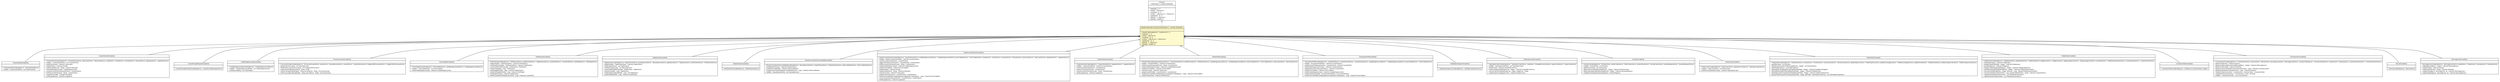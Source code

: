 #!/usr/local/bin/dot
#
# Class diagram 
# Generated by UMLGraph version R5_6 (http://www.umlgraph.org/)
#

digraph G {
	edge [fontname="arial",fontsize=10,labelfontname="arial",labelfontsize=10];
	node [fontname="arial",fontsize=10,shape=plaintext];
	nodesep=0.25;
	ranksep=0.5;
	// br.gov.to.sefaz.business.facade.CrudFacade<E, I extends java.io.Serializable>
	c368986 [label=<<table title="br.gov.to.sefaz.business.facade.CrudFacade" border="0" cellborder="1" cellspacing="0" cellpadding="2" port="p" href="../CrudFacade.html">
		<tr><td><table border="0" cellspacing="0" cellpadding="1">
<tr><td align="center" balign="center"> &#171;interface&#187; </td></tr>
<tr><td align="center" balign="center"> CrudFacade&lt;E, I extends Serializable&gt; </td></tr>
		</table></td></tr>
		<tr><td><table border="0" cellspacing="0" cellpadding="1">
<tr><td align="left" balign="left">  </td></tr>
		</table></td></tr>
		<tr><td><table border="0" cellspacing="0" cellpadding="1">
<tr><td align="left" balign="left"><font face="arial italic" point-size="10.0"> + findOne(id : I) : E </font></td></tr>
<tr><td align="left" balign="left"><font face="arial italic" point-size="10.0"> + findAll() : Collection&lt;E&gt; </font></td></tr>
<tr><td align="left" balign="left"><font face="arial italic" point-size="10.0"> + save(entity : E) : E </font></td></tr>
<tr><td align="left" balign="left"><font face="arial italic" point-size="10.0"> + save(list : Collection&lt;E&gt;) : Collection&lt;E&gt; </font></td></tr>
<tr><td align="left" balign="left"><font face="arial italic" point-size="10.0"> + update(entity : E) : E </font></td></tr>
<tr><td align="left" balign="left"><font face="arial italic" point-size="10.0"> + delete(id : I) : Optional&lt;E&gt; </font></td></tr>
<tr><td align="left" balign="left"><font face="arial italic" point-size="10.0"> + delete(list : Iterable&lt;I&gt;) </font></td></tr>
		</table></td></tr>
		</table>>, URL="../CrudFacade.html", fontname="arial", fontcolor="black", fontsize=10.0];
	// br.gov.to.sefaz.business.facade.impl.DefaultCrudFacade<E extends br.gov.to.sefaz.persistence.entity.AbstractEntity<I>, I extends java.io.Serializable>
	c368987 [label=<<table title="br.gov.to.sefaz.business.facade.impl.DefaultCrudFacade" border="0" cellborder="1" cellspacing="0" cellpadding="2" port="p" bgcolor="lemonChiffon" href="./DefaultCrudFacade.html">
		<tr><td><table border="0" cellspacing="0" cellpadding="1">
<tr><td align="center" balign="center"> DefaultCrudFacade&lt;E extends AbstractEntity&lt;I&gt;, I extends Serializable&gt; </td></tr>
		</table></td></tr>
		<tr><td><table border="0" cellspacing="0" cellpadding="1">
<tr><td align="left" balign="left">  </td></tr>
		</table></td></tr>
		<tr><td><table border="0" cellspacing="0" cellpadding="1">
<tr><td align="left" balign="left"> + DefaultCrudFacade(service : CrudService&lt;E, I&gt;) </td></tr>
<tr><td align="left" balign="left"> + findOne(id : I) : E </td></tr>
<tr><td align="left" balign="left"> + findAll() : Collection&lt;E&gt; </td></tr>
<tr><td align="left" balign="left"> + save(entity : E) : E </td></tr>
<tr><td align="left" balign="left"> + save(list : Collection&lt;E&gt;) : Collection&lt;E&gt; </td></tr>
<tr><td align="left" balign="left"> + update(entity : E) : E </td></tr>
<tr><td align="left" balign="left"> + delete(id : I) : Optional&lt;E&gt; </td></tr>
<tr><td align="left" balign="left"> + delete(ids : Iterable&lt;I&gt;) </td></tr>
		</table></td></tr>
		</table>>, URL="./DefaultCrudFacade.html", fontname="arial", fontcolor="black", fontsize=10.0];
	// br.gov.to.sefaz.par.gestao.business.facade.impl.ParametroGeralFacadeImpl
	c369008 [label=<<table title="br.gov.to.sefaz.par.gestao.business.facade.impl.ParametroGeralFacadeImpl" border="0" cellborder="1" cellspacing="0" cellpadding="2" port="p" href="../../../par/gestao/business/facade/impl/ParametroGeralFacadeImpl.html">
		<tr><td><table border="0" cellspacing="0" cellpadding="1">
<tr><td align="center" balign="center"> ParametroGeralFacadeImpl </td></tr>
		</table></td></tr>
		<tr><td><table border="0" cellspacing="0" cellpadding="1">
<tr><td align="left" balign="left">  </td></tr>
		</table></td></tr>
		<tr><td><table border="0" cellspacing="0" cellpadding="1">
<tr><td align="left" balign="left"> + ParametroGeralFacadeImpl(service : ParametroGeralService) </td></tr>
<tr><td align="left" balign="left"> + find(filter : ParametroGeralFilter) : List&lt;ParametroGeral&gt; </td></tr>
		</table></td></tr>
		</table>>, URL="../../../par/gestao/business/facade/impl/ParametroGeralFacadeImpl.html", fontname="arial", fontcolor="black", fontsize=10.0];
	// br.gov.to.sefaz.seg.business.gestao.facade.impl.UsuarioSistemaFacadeImpl
	c369096 [label=<<table title="br.gov.to.sefaz.seg.business.gestao.facade.impl.UsuarioSistemaFacadeImpl" border="0" cellborder="1" cellspacing="0" cellpadding="2" port="p" href="../../../seg/business/gestao/facade/impl/UsuarioSistemaFacadeImpl.html">
		<tr><td><table border="0" cellspacing="0" cellpadding="1">
<tr><td align="center" balign="center"> UsuarioSistemaFacadeImpl </td></tr>
		</table></td></tr>
		<tr><td><table border="0" cellspacing="0" cellpadding="1">
<tr><td align="left" balign="left">  </td></tr>
		</table></td></tr>
		<tr><td><table border="0" cellspacing="0" cellpadding="1">
<tr><td align="left" balign="left"> + UsuarioSistemaFacadeImpl(service : UsuarioSistemaService, tipoUsuarioService : TipoUsuarioService, estadoService : EstadoService, municipioService : MunicipioService, logradouroService : LogradouroService) </td></tr>
<tr><td align="left" balign="left"> + find(filter : UsuarioSistemaFilter) : List&lt;UsuarioSistema&gt; </td></tr>
<tr><td align="left" balign="left"> + findAllTipoUsuario() : Collection&lt;TipoUsuario&gt; </td></tr>
<tr><td align="left" balign="left"> + findAllEstados() : Collection&lt;Estado&gt; </td></tr>
<tr><td align="left" balign="left"> + findMunicipiosByUF(uf : String) : Collection&lt;Municipio&gt; </td></tr>
<tr><td align="left" balign="left"> + findUnidadeOrganizacional() : UnidadeOrganizacional </td></tr>
<tr><td align="left" balign="left"> + saveNewUsuarioSistema(usuarioSistema : UsuarioSistema) </td></tr>
<tr><td align="left" balign="left"> + findOneUsuarioSistema(cpf : String) : UsuarioSistema </td></tr>
<tr><td align="left" balign="left"> + changePassword(dto : ChangePasswordDto) </td></tr>
<tr><td align="left" balign="left"> + findAllLogradouros() : Collection&lt;Logradouro&gt; </td></tr>
		</table></td></tr>
		</table>>, URL="../../../seg/business/gestao/facade/impl/UsuarioSistemaFacadeImpl.html", fontname="arial", fontcolor="black", fontsize=10.0];
	// br.gov.to.sefaz.seg.business.gestao.facade.impl.UsuarioPrincipalEmpresaFacadeImpl
	c369097 [label=<<table title="br.gov.to.sefaz.seg.business.gestao.facade.impl.UsuarioPrincipalEmpresaFacadeImpl" border="0" cellborder="1" cellspacing="0" cellpadding="2" port="p" href="../../../seg/business/gestao/facade/impl/UsuarioPrincipalEmpresaFacadeImpl.html">
		<tr><td><table border="0" cellspacing="0" cellpadding="1">
<tr><td align="center" balign="center"> UsuarioPrincipalEmpresaFacadeImpl </td></tr>
		</table></td></tr>
		<tr><td><table border="0" cellspacing="0" cellpadding="1">
<tr><td align="left" balign="left">  </td></tr>
		</table></td></tr>
		<tr><td><table border="0" cellspacing="0" cellpadding="1">
<tr><td align="left" balign="left"> + UsuarioPrincipalEmpresaFacadeImpl(service : UsuarioPrincipalEmpresaService) </td></tr>
		</table></td></tr>
		</table>>, URL="../../../seg/business/gestao/facade/impl/UsuarioPrincipalEmpresaFacadeImpl.html", fontname="arial", fontcolor="black", fontsize=10.0];
	// br.gov.to.sefaz.seg.business.gestao.facade.impl.UnidadeOrganizacionalFacadeImpl
	c369098 [label=<<table title="br.gov.to.sefaz.seg.business.gestao.facade.impl.UnidadeOrganizacionalFacadeImpl" border="0" cellborder="1" cellspacing="0" cellpadding="2" port="p" href="../../../seg/business/gestao/facade/impl/UnidadeOrganizacionalFacadeImpl.html">
		<tr><td><table border="0" cellspacing="0" cellpadding="1">
<tr><td align="center" balign="center"> UnidadeOrganizacionalFacadeImpl </td></tr>
		</table></td></tr>
		<tr><td><table border="0" cellspacing="0" cellpadding="1">
<tr><td align="left" balign="left">  </td></tr>
		</table></td></tr>
		<tr><td><table border="0" cellspacing="0" cellpadding="1">
<tr><td align="left" balign="left"> + UnidadeOrganizacionalFacadeImpl(service : UnidadeOrganizacionalService) </td></tr>
<tr><td align="left" balign="left"> + find(filter : UnidadeOrganizacionalFilter) : List&lt;UnidadeOrganizacional&gt; </td></tr>
<tr><td align="left" balign="left"> + findTiposUnidades() : List&lt;TipoUnidade&gt; </td></tr>
		</table></td></tr>
		</table>>, URL="../../../seg/business/gestao/facade/impl/UnidadeOrganizacionalFacadeImpl.html", fontname="arial", fontcolor="black", fontsize=10.0];
	// br.gov.to.sefaz.seg.business.gestao.facade.impl.ProcuracaoUsuarioFacadeImpl
	c369100 [label=<<table title="br.gov.to.sefaz.seg.business.gestao.facade.impl.ProcuracaoUsuarioFacadeImpl" border="0" cellborder="1" cellspacing="0" cellpadding="2" port="p" href="../../../seg/business/gestao/facade/impl/ProcuracaoUsuarioFacadeImpl.html">
		<tr><td><table border="0" cellspacing="0" cellpadding="1">
<tr><td align="center" balign="center"> ProcuracaoUsuarioFacadeImpl </td></tr>
		</table></td></tr>
		<tr><td><table border="0" cellspacing="0" cellpadding="1">
<tr><td align="left" balign="left">  </td></tr>
		</table></td></tr>
		<tr><td><table border="0" cellspacing="0" cellpadding="1">
<tr><td align="left" balign="left"> + ProcuracaoUsuarioFacadeImpl(service : ProcuracaoUsuarioService, opcaoService : OpcaoAplicacaoService, usuarioService : UsuarioSistemaService, listagemCpfProcuracaoService : ListagemCpfProcuracaoService) </td></tr>
<tr><td align="left" balign="left"> + getOpcoesFromUsuario() : List&lt;OpcaoAplicacao&gt; </td></tr>
<tr><td align="left" balign="left"> + findAllCpfProcuracaoFromUsuario() : List&lt;ListagemCpfProcuracao&gt; </td></tr>
<tr><td align="left" balign="left"> + findUsuarioNomeById(usuarioCpf : String) : String </td></tr>
<tr><td align="left" balign="left"> + findProcuracaoByCpf(cpfOrigem : String, procuradorCpf : String) : ProcuracaoUsuario </td></tr>
<tr><td align="left" balign="left"> + findProcuracaoByCnpj(cnpjOrigem : String, procuradorCpf : String) : ProcuracaoUsuario </td></tr>
		</table></td></tr>
		</table>>, URL="../../../seg/business/gestao/facade/impl/ProcuracaoUsuarioFacadeImpl.html", fontname="arial", fontcolor="black", fontsize=10.0];
	// br.gov.to.sefaz.seg.business.gestao.facade.impl.PostoTrabalhoFacadeImpl
	c369101 [label=<<table title="br.gov.to.sefaz.seg.business.gestao.facade.impl.PostoTrabalhoFacadeImpl" border="0" cellborder="1" cellspacing="0" cellpadding="2" port="p" href="../../../seg/business/gestao/facade/impl/PostoTrabalhoFacadeImpl.html">
		<tr><td><table border="0" cellspacing="0" cellpadding="1">
<tr><td align="center" balign="center"> PostoTrabalhoFacadeImpl </td></tr>
		</table></td></tr>
		<tr><td><table border="0" cellspacing="0" cellpadding="1">
<tr><td align="left" balign="left">  </td></tr>
		</table></td></tr>
		<tr><td><table border="0" cellspacing="0" cellpadding="1">
<tr><td align="left" balign="left"> + PostoTrabalhoFacadeImpl(service : PostoTrabalhoService, unidadeOrganizacionalService : UnidadeOrganizacionalService) </td></tr>
<tr><td align="left" balign="left"> + find(filter : PostoTrabalhoFilter) : List&lt;PostoTrabalho&gt; </td></tr>
<tr><td align="left" balign="left"> + findAllUnidadeOrganizacional() : Collection&lt;UnidadeOrganizacional&gt; </td></tr>
		</table></td></tr>
		</table>>, URL="../../../seg/business/gestao/facade/impl/PostoTrabalhoFacadeImpl.html", fontname="arial", fontcolor="black", fontsize=10.0];
	// br.gov.to.sefaz.seg.business.gestao.facade.impl.PerfilSistemaFacadeImpl
	c369102 [label=<<table title="br.gov.to.sefaz.seg.business.gestao.facade.impl.PerfilSistemaFacadeImpl" border="0" cellborder="1" cellspacing="0" cellpadding="2" port="p" href="../../../seg/business/gestao/facade/impl/PerfilSistemaFacadeImpl.html">
		<tr><td><table border="0" cellspacing="0" cellpadding="1">
<tr><td align="center" balign="center"> PerfilSistemaFacadeImpl </td></tr>
		</table></td></tr>
		<tr><td><table border="0" cellspacing="0" cellpadding="1">
<tr><td align="left" balign="left">  </td></tr>
		</table></td></tr>
		<tr><td><table border="0" cellspacing="0" cellpadding="1">
<tr><td align="left" balign="left"> + PerfilSistemaFacadeImpl(service : PerfilSistemaService, papelSistemaService : PapelSistemaService, usuarioPerfilService : UsuarioPerfilService, perfilPapelService : PerfilPapelService) </td></tr>
<tr><td align="left" balign="left"> + findByFilter(filter : PerfilSistemaFilter) : Collection&lt;PerfilSistema&gt; </td></tr>
<tr><td align="left" balign="left"> + findAllPerfilSistema(filter : PerfilSistemaFilter) : Collection&lt;PerfilSistema&gt; </td></tr>
<tr><td align="left" balign="left"> + saveOrUpdatePerfilSistema(dto : PerfilSistema) : PerfilSistema </td></tr>
<tr><td align="left" balign="left"> + findOneComplete(id : Long) : PerfilSistema </td></tr>
<tr><td align="left" balign="left"> + findAllPapelByPerfil(id : Long) : Collection&lt;PapelSistema&gt; </td></tr>
<tr><td align="left" balign="left"> + findAllPerfilPapelByPerfil(id : Long) : Collection&lt;PerfilPapel&gt; </td></tr>
<tr><td align="left" balign="left"> + findAllPapelSistema() : Collection&lt;PapelSistema&gt; </td></tr>
<tr><td align="left" balign="left"> + findAllUsuariosByPerfil(identificacaoPerfil : Long) : Collection&lt;UsuarioPerfil&gt; </td></tr>
		</table></td></tr>
		</table>>, URL="../../../seg/business/gestao/facade/impl/PerfilSistemaFacadeImpl.html", fontname="arial", fontcolor="black", fontsize=10.0];
	// br.gov.to.sefaz.seg.business.gestao.facade.impl.PapelSistemaFacadeImpl
	c369103 [label=<<table title="br.gov.to.sefaz.seg.business.gestao.facade.impl.PapelSistemaFacadeImpl" border="0" cellborder="1" cellspacing="0" cellpadding="2" port="p" href="../../../seg/business/gestao/facade/impl/PapelSistemaFacadeImpl.html">
		<tr><td><table border="0" cellspacing="0" cellpadding="1">
<tr><td align="center" balign="center"> PapelSistemaFacadeImpl </td></tr>
		</table></td></tr>
		<tr><td><table border="0" cellspacing="0" cellpadding="1">
<tr><td align="left" balign="left">  </td></tr>
		</table></td></tr>
		<tr><td><table border="0" cellspacing="0" cellpadding="1">
<tr><td align="left" balign="left"> + PapelSistemaFacadeImpl(service : PapelSistemaService, opcaoAplicacaoService : OpcaoAplicacaoService, papelOpcaoService : PapelOpcaoService, perfilSistemaService : PerfilSistemaService) </td></tr>
<tr><td align="left" balign="left"> + findByFilter(filter : PapelSistemaFilter) : Collection&lt;PapelSistema&gt; </td></tr>
<tr><td align="left" balign="left"> + findAllPapelSistema() : List&lt;PapelSistema&gt; </td></tr>
<tr><td align="left" balign="left"> + findAllOpcaoAplicacao() : List&lt;OpcaoAplicacao&gt; </td></tr>
<tr><td align="left" balign="left"> + saveOrUpdatePapelSistema(dto : PapelSistema) : PapelSistema </td></tr>
<tr><td align="left" balign="left"> + findOneCounted(id : Long) : PapelSistema </td></tr>
<tr><td align="left" balign="left"> + findAllPapelOpcaoById(idPapel : Long) : Set&lt;PapelOpcao&gt; </td></tr>
<tr><td align="left" balign="left"> + findAllPerfilByPapel(id : Long) : Collection&lt;PerfilSistema&gt; </td></tr>
		</table></td></tr>
		</table>>, URL="../../../seg/business/gestao/facade/impl/PapelSistemaFacadeImpl.html", fontname="arial", fontcolor="black", fontsize=10.0];
	// br.gov.to.sefaz.seg.business.gestao.facade.impl.ModuloSistemaFacadeImpl
	c369104 [label=<<table title="br.gov.to.sefaz.seg.business.gestao.facade.impl.ModuloSistemaFacadeImpl" border="0" cellborder="1" cellspacing="0" cellpadding="2" port="p" href="../../../seg/business/gestao/facade/impl/ModuloSistemaFacadeImpl.html">
		<tr><td><table border="0" cellspacing="0" cellpadding="1">
<tr><td align="center" balign="center"> ModuloSistemaFacadeImpl </td></tr>
		</table></td></tr>
		<tr><td><table border="0" cellspacing="0" cellpadding="1">
<tr><td align="left" balign="left">  </td></tr>
		</table></td></tr>
		<tr><td><table border="0" cellspacing="0" cellpadding="1">
<tr><td align="left" balign="left"> + ModuloSistemaFacadeImpl(service : ModuloSistemaService) </td></tr>
		</table></td></tr>
		</table>>, URL="../../../seg/business/gestao/facade/impl/ModuloSistemaFacadeImpl.html", fontname="arial", fontcolor="black", fontsize=10.0];
	// br.gov.to.sefaz.seg.business.gestao.facade.impl.ManutencaoCadastroFuncionalidadeFacadeImpl
	c369105 [label=<<table title="br.gov.to.sefaz.seg.business.gestao.facade.impl.ManutencaoCadastroFuncionalidadeFacadeImpl" border="0" cellborder="1" cellspacing="0" cellpadding="2" port="p" href="../../../seg/business/gestao/facade/impl/ManutencaoCadastroFuncionalidadeFacadeImpl.html">
		<tr><td><table border="0" cellspacing="0" cellpadding="1">
<tr><td align="center" balign="center"> ManutencaoCadastroFuncionalidadeFacadeImpl </td></tr>
		</table></td></tr>
		<tr><td><table border="0" cellspacing="0" cellpadding="1">
<tr><td align="left" balign="left">  </td></tr>
		</table></td></tr>
		<tr><td><table border="0" cellspacing="0" cellpadding="1">
<tr><td align="left" balign="left"> + ManutencaoCadastroFuncionalidadeFacadeImpl(service : OpcaoAplicacaoService, moduloSistemaService : ModuloSistemaService, aplicacaoModuloService : AplicacaoModuloService) </td></tr>
<tr><td align="left" balign="left"> + findAllModuloSistema() : Collection&lt;ModuloSistema&gt; </td></tr>
<tr><td align="left" balign="left"> + findAllAplicacaoModulo() : Collection&lt;AplicacaoModulo&gt; </td></tr>
<tr><td align="left" balign="left"> + findAplicacoesPorModulo(identificacaoModuloSistema : Long) : Collection&lt;AplicacaoModulo&gt; </td></tr>
<tr><td align="left" balign="left"> + find(filter : OpcaoAplicacaoFilter) : List&lt;OpcaoAplicacao&gt; </td></tr>
		</table></td></tr>
		</table>>, URL="../../../seg/business/gestao/facade/impl/ManutencaoCadastroFuncionalidadeFacadeImpl.html", fontname="arial", fontcolor="black", fontsize=10.0];
	// br.gov.to.sefaz.seg.business.gestao.facade.impl.ManterUsuarioSistemaFacadeImpl
	c369106 [label=<<table title="br.gov.to.sefaz.seg.business.gestao.facade.impl.ManterUsuarioSistemaFacadeImpl" border="0" cellborder="1" cellspacing="0" cellpadding="2" port="p" href="../../../seg/business/gestao/facade/impl/ManterUsuarioSistemaFacadeImpl.html">
		<tr><td><table border="0" cellspacing="0" cellpadding="1">
<tr><td align="center" balign="center"> ManterUsuarioSistemaFacadeImpl </td></tr>
		</table></td></tr>
		<tr><td><table border="0" cellspacing="0" cellpadding="1">
<tr><td align="left" balign="left">  </td></tr>
		</table></td></tr>
		<tr><td><table border="0" cellspacing="0" cellpadding="1">
<tr><td align="left" balign="left"> + ManterUsuarioSistemaFacadeImpl(service : UsuarioSistemaService, unidadeOrganizacionalService : UnidadeOrganizacionalService, postoTrabalhoService : PostoTrabalhoService, estadoService : EstadoService, municipioService : MunicipioService, tipoUsuarioService : TipoUsuarioService, logradouroService : LogradouroService) </td></tr>
<tr><td align="left" balign="left"> + find(filter : ManterUsuarioSistemaFilter) : Collection&lt;UsuarioSistema&gt; </td></tr>
<tr><td align="left" balign="left"> + resetPassword(usuarioSistema : UsuarioSistema) </td></tr>
<tr><td align="left" balign="left"> + toggleUserStatus(usuarioSistema : UsuarioSistema) : UsuarioSistema </td></tr>
<tr><td align="left" balign="left"> + findOneUsuarioSistema(cpfUsuario : String) : UsuarioSistema </td></tr>
<tr><td align="left" balign="left"> + findAllUnidadeOrganizacional() : Collection&lt;UnidadeOrganizacional&gt; </td></tr>
<tr><td align="left" balign="left"> + findAllPostoTrabalho() : Collection&lt;PostoTrabalho&gt; </td></tr>
<tr><td align="left" balign="left"> + findAllEstados() : Collection&lt;Estado&gt; </td></tr>
<tr><td align="left" balign="left"> + findMunicipiosByUF(s : String) : Collection&lt;Municipio&gt; </td></tr>
<tr><td align="left" balign="left"> + loadTipoUsuario() : Collection&lt;TipoUsuario&gt; </td></tr>
<tr><td align="left" balign="left"> + updateUser(usuarioSistema : UsuarioSistema) : UsuarioSistema </td></tr>
<tr><td align="left" balign="left"> + findAllPostoTrabalhoByUnidadeOrganizacional(identificUnidOrganizac : Long) : Collection&lt;PostoTrabalho&gt; </td></tr>
<tr><td align="left" balign="left"> + saveUsuarioSistema(usuarioSistema : UsuarioSistema) : UsuarioSistema </td></tr>
<tr><td align="left" balign="left"> + findAllLogradouros() : Collection&lt;Logradouro&gt; </td></tr>
		</table></td></tr>
		</table>>, URL="../../../seg/business/gestao/facade/impl/ManterUsuarioSistemaFacadeImpl.html", fontname="arial", fontcolor="black", fontsize=10.0];
	// br.gov.to.sefaz.seg.business.gestao.facade.impl.CadastroSenhaFacadeImpl
	c369107 [label=<<table title="br.gov.to.sefaz.seg.business.gestao.facade.impl.CadastroSenhaFacadeImpl" border="0" cellborder="1" cellspacing="0" cellpadding="2" port="p" href="../../../seg/business/gestao/facade/impl/CadastroSenhaFacadeImpl.html">
		<tr><td><table border="0" cellspacing="0" cellpadding="1">
<tr><td align="center" balign="center"> CadastroSenhaFacadeImpl </td></tr>
		</table></td></tr>
		<tr><td><table border="0" cellspacing="0" cellpadding="1">
<tr><td align="left" balign="left">  </td></tr>
		</table></td></tr>
		<tr><td><table border="0" cellspacing="0" cellpadding="1">
<tr><td align="left" balign="left"> + CadastroSenhaFacadeImpl(service : CadastroSenhaService, logradouroService : LogradouroService) </td></tr>
<tr><td align="left" balign="left"> + find(filter : CadastroSenhaFilter) : Collection&lt;UsuarioSistema&gt; </td></tr>
<tr><td align="left" balign="left"> + resetPassword(usuarioSistema : UsuarioSistema) </td></tr>
<tr><td align="left" balign="left"> + authorizeUser(usuarioSistema : UsuarioSistema) </td></tr>
<tr><td align="left" balign="left"> + findOneUsuarioSistema(cpfUsuario : String) : UsuarioSistema </td></tr>
<tr><td align="left" balign="left"> + findAllLogradouros() : Collection&lt;Logradouro&gt; </td></tr>
		</table></td></tr>
		</table>>, URL="../../../seg/business/gestao/facade/impl/CadastroSenhaFacadeImpl.html", fontname="arial", fontcolor="black", fontsize=10.0];
	// br.gov.to.sefaz.seg.business.gestao.facade.impl.AtribuirPerfilFacadeImpl
	c369108 [label=<<table title="br.gov.to.sefaz.seg.business.gestao.facade.impl.AtribuirPerfilFacadeImpl" border="0" cellborder="1" cellspacing="0" cellpadding="2" port="p" href="../../../seg/business/gestao/facade/impl/AtribuirPerfilFacadeImpl.html">
		<tr><td><table border="0" cellspacing="0" cellpadding="1">
<tr><td align="center" balign="center"> AtribuirPerfilFacadeImpl </td></tr>
		</table></td></tr>
		<tr><td><table border="0" cellspacing="0" cellpadding="1">
<tr><td align="left" balign="left">  </td></tr>
		</table></td></tr>
		<tr><td><table border="0" cellspacing="0" cellpadding="1">
<tr><td align="left" balign="left"> + AtribuirPerfilFacadeImpl(usuarioSistemaService : UsuarioSistemaService, perfilSistemaService : PerfilSistemaService, unidadeOrganizacionalService : UnidadeOrganizacionalService, postoTrabalhoService : PostoTrabalhoService, tipoUsuarioService : TipoUsuarioService) </td></tr>
<tr><td align="left" balign="left"> + find(filter : AtribuirPerfilFilter) : Collection&lt;UsuarioSistema&gt; </td></tr>
<tr><td align="left" balign="left"> + findOneUsuarioSistema(cpfUsuario : String) : UsuarioSistema </td></tr>
<tr><td align="left" balign="left"> + findAllUnidadeOrganizacional() : Collection&lt;UnidadeOrganizacional&gt; </td></tr>
<tr><td align="left" balign="left"> + findAllPostoTrabalho() : Collection&lt;PostoTrabalho&gt; </td></tr>
<tr><td align="left" balign="left"> + loadTipoUsuario() : Collection&lt;TipoUsuario&gt; </td></tr>
<tr><td align="left" balign="left"> + updateUsuarioPerfil(dto : UsuarioSistema) : UsuarioSistema </td></tr>
<tr><td align="left" balign="left"> + findAllPostoTrabalhoByUnidadeOrganizacional(identificUnidOrganizac : Long) : Collection&lt;PostoTrabalho&gt; </td></tr>
<tr><td align="left" balign="left"> + findAllPerfilSistema() : Collection&lt;PerfilSistema&gt; </td></tr>
		</table></td></tr>
		</table>>, URL="../../../seg/business/gestao/facade/impl/AtribuirPerfilFacadeImpl.html", fontname="arial", fontcolor="black", fontsize=10.0];
	// br.gov.to.sefaz.seg.business.gestao.facade.impl.AtivarInativarPerfilFacadeImpl
	c369109 [label=<<table title="br.gov.to.sefaz.seg.business.gestao.facade.impl.AtivarInativarPerfilFacadeImpl" border="0" cellborder="1" cellspacing="0" cellpadding="2" port="p" href="../../../seg/business/gestao/facade/impl/AtivarInativarPerfilFacadeImpl.html">
		<tr><td><table border="0" cellspacing="0" cellpadding="1">
<tr><td align="center" balign="center"> AtivarInativarPerfilFacadeImpl </td></tr>
		</table></td></tr>
		<tr><td><table border="0" cellspacing="0" cellpadding="1">
<tr><td align="left" balign="left">  </td></tr>
		</table></td></tr>
		<tr><td><table border="0" cellspacing="0" cellpadding="1">
<tr><td align="left" balign="left"> + AtivarInativarPerfilFacadeImpl(service : UsuarioPerfilService, usuarioSistemaService : UsuarioSistemaService, unidadeOrganizacionalService : UnidadeOrganizacionalService, postoTrabalhoService : PostoTrabalhoService) </td></tr>
<tr><td align="left" balign="left"> + find(filter : AtivarInativarPerfilFilter) : Collection&lt;UsuarioSistema&gt; </td></tr>
<tr><td align="left" balign="left"> + loadAllUsuarioPerfil(usuarioSistema : UsuarioSistema) : Collection&lt;UsuarioPerfil&gt; </td></tr>
<tr><td align="left" balign="left"> + buildProfileString(usuarioSistemas : Collection&lt;UsuarioSistema&gt;) </td></tr>
<tr><td align="left" balign="left"> + updatePerfilUsuarioList(usuarioPerfilList : Collection&lt;UsuarioPerfil&gt;) </td></tr>
<tr><td align="left" balign="left"> + findAllPostoTrabalho() : Collection&lt;PostoTrabalho&gt; </td></tr>
<tr><td align="left" balign="left"> + findAllUnidadeOrganizacional() : Collection&lt;UnidadeOrganizacional&gt; </td></tr>
<tr><td align="left" balign="left"> + findAllUsuarioSistema(filter : AtivarInativarPerfilFilter) : List&lt;UsuarioSistema&gt; </td></tr>
<tr><td align="left" balign="left"> + findAllPostoTrabalhoByUnidadeOrganizacional(identificUnidOrganizac : Long) : Collection&lt;PostoTrabalho&gt; </td></tr>
		</table></td></tr>
		</table>>, URL="../../../seg/business/gestao/facade/impl/AtivarInativarPerfilFacadeImpl.html", fontname="arial", fontcolor="black", fontsize=10.0];
	// br.gov.to.sefaz.arr.parametros.business.facade.impl.TipoRejeicaoArquivosFacadeImpl
	c369331 [label=<<table title="br.gov.to.sefaz.arr.parametros.business.facade.impl.TipoRejeicaoArquivosFacadeImpl" border="0" cellborder="1" cellspacing="0" cellpadding="2" port="p" href="../../../arr/parametros/business/facade/impl/TipoRejeicaoArquivosFacadeImpl.html">
		<tr><td><table border="0" cellspacing="0" cellpadding="1">
<tr><td align="center" balign="center"> TipoRejeicaoArquivosFacadeImpl </td></tr>
		</table></td></tr>
		<tr><td><table border="0" cellspacing="0" cellpadding="1">
<tr><td align="left" balign="left">  </td></tr>
		</table></td></tr>
		<tr><td><table border="0" cellspacing="0" cellpadding="1">
<tr><td align="left" balign="left"> + TipoRejeicaoArquivosFacadeImpl(service : TipoRejeicaoArquivosService) </td></tr>
		</table></td></tr>
		</table>>, URL="../../../arr/parametros/business/facade/impl/TipoRejeicaoArquivosFacadeImpl.html", fontname="arial", fontcolor="black", fontsize=10.0];
	// br.gov.to.sefaz.arr.parametros.business.facade.impl.TipoGruposCnaesFacadeImpl
	c369332 [label=<<table title="br.gov.to.sefaz.arr.parametros.business.facade.impl.TipoGruposCnaesFacadeImpl" border="0" cellborder="1" cellspacing="0" cellpadding="2" port="p" href="../../../arr/parametros/business/facade/impl/TipoGruposCnaesFacadeImpl.html">
		<tr><td><table border="0" cellspacing="0" cellpadding="1">
<tr><td align="center" balign="center"> TipoGruposCnaesFacadeImpl </td></tr>
		</table></td></tr>
		<tr><td><table border="0" cellspacing="0" cellpadding="1">
<tr><td align="left" balign="left">  </td></tr>
		</table></td></tr>
		<tr><td><table border="0" cellspacing="0" cellpadding="1">
<tr><td align="left" balign="left"> + TipoGruposCnaesFacadeImpl(service : TipoGruposCnaesService, cnaeService : AtividadeEconomicaService, gruposCnaeService : GruposCnaeService) </td></tr>
<tr><td align="left" balign="left"> + find(filter : TipoGruposCnaesFilter) : List&lt;TipoGruposCnaes&gt; </td></tr>
<tr><td align="left" balign="left"> + findAllCnaes() : Collection&lt;AtividadeEconomica&gt; </td></tr>
<tr><td align="left" balign="left"> + findAllCnaesByGrupo(idGrupoCnae : Integer) : Collection&lt;AtividadeEconomica&gt; </td></tr>
<tr><td align="left" balign="left"> + removeCnaeFromGrupo(idGrupoCnae : Integer, codigoCnae : String) </td></tr>
<tr><td align="left" balign="left"> + validateGruposCnaes(gruposCnaes : Collection&lt;GruposCnae&gt;) </td></tr>
		</table></td></tr>
		</table>>, URL="../../../arr/parametros/business/facade/impl/TipoGruposCnaesFacadeImpl.html", fontname="arial", fontcolor="black", fontsize=10.0];
	// br.gov.to.sefaz.arr.parametros.business.facade.impl.ReceitasFacadeImpl
	c369333 [label=<<table title="br.gov.to.sefaz.arr.parametros.business.facade.impl.ReceitasFacadeImpl" border="0" cellborder="1" cellspacing="0" cellpadding="2" port="p" href="../../../arr/parametros/business/facade/impl/ReceitasFacadeImpl.html">
		<tr><td><table border="0" cellspacing="0" cellpadding="1">
<tr><td align="center" balign="center"> ReceitasFacadeImpl </td></tr>
		</table></td></tr>
		<tr><td><table border="0" cellspacing="0" cellpadding="1">
<tr><td align="left" balign="left">  </td></tr>
		</table></td></tr>
		<tr><td><table border="0" cellspacing="0" cellpadding="1">
<tr><td align="left" balign="left"> + ReceitasFacadeImpl(service : ReceitasService, planoContasService : PlanoContasService, receitasTaxasService : ReceitasTaxasService, receitasRepasseService : ReceitasRepasseService) </td></tr>
<tr><td align="left" balign="left"> + find(filter : ReceitasFilter) : List&lt;Receitas&gt; </td></tr>
<tr><td align="left" balign="left"> + getAllPlanoContas() : List&lt;PlanoContas&gt; </td></tr>
<tr><td align="left" balign="left"> + getReceitasTaxasByIdReceita(idReceita : Integer) : Collection&lt;ReceitasTaxas&gt; </td></tr>
<tr><td align="left" balign="left"> + getReceitasRepasseByIdReceita(idReceita : Integer) : Collection&lt;ReceitasRepasse&gt; </td></tr>
<tr><td align="left" balign="left"> + validateReceitasRepasse(receitasRepasse : ReceitasRepasse) </td></tr>
		</table></td></tr>
		</table>>, URL="../../../arr/parametros/business/facade/impl/ReceitasFacadeImpl.html", fontname="arial", fontcolor="black", fontsize=10.0];
	// br.gov.to.sefaz.arr.parametros.business.facade.impl.PlanoContasFacadeImpl
	c369334 [label=<<table title="br.gov.to.sefaz.arr.parametros.business.facade.impl.PlanoContasFacadeImpl" border="0" cellborder="1" cellspacing="0" cellpadding="2" port="p" href="../../../arr/parametros/business/facade/impl/PlanoContasFacadeImpl.html">
		<tr><td><table border="0" cellspacing="0" cellpadding="1">
<tr><td align="center" balign="center"> PlanoContasFacadeImpl </td></tr>
		</table></td></tr>
		<tr><td><table border="0" cellspacing="0" cellpadding="1">
<tr><td align="left" balign="left">  </td></tr>
		</table></td></tr>
		<tr><td><table border="0" cellspacing="0" cellpadding="1">
<tr><td align="left" balign="left"> + PlanoContasFacadeImpl(service : PlanoContasService, tipoGruposCnaesService : TipoGruposCnaesService) </td></tr>
<tr><td align="left" balign="left"> + find(filter : PlanoContasFilter) : List&lt;PlanoContas&gt; </td></tr>
<tr><td align="left" balign="left"> + findAllActiveTipoGruposCnaes() : Collection&lt;TipoGruposCnaes&gt; </td></tr>
		</table></td></tr>
		</table>>, URL="../../../arr/parametros/business/facade/impl/PlanoContasFacadeImpl.html", fontname="arial", fontcolor="black", fontsize=10.0];
	// br.gov.to.sefaz.arr.parametros.business.facade.impl.PedidoTiposFacadeImpl
	c369335 [label=<<table title="br.gov.to.sefaz.arr.parametros.business.facade.impl.PedidoTiposFacadeImpl" border="0" cellborder="1" cellspacing="0" cellpadding="2" port="p" href="../../../arr/parametros/business/facade/impl/PedidoTiposFacadeImpl.html">
		<tr><td><table border="0" cellspacing="0" cellpadding="1">
<tr><td align="center" balign="center"> PedidoTiposFacadeImpl </td></tr>
		</table></td></tr>
		<tr><td><table border="0" cellspacing="0" cellpadding="1">
<tr><td align="left" balign="left">  </td></tr>
		</table></td></tr>
		<tr><td><table border="0" cellspacing="0" cellpadding="1">
<tr><td align="left" balign="left"> + PedidoTiposFacadeImpl(service : PedidoTiposService, receitasService : ReceitasService, receitasTaxasService : ReceitasTaxasService, pedidoTipoDocsService : PedidoTipoDocsService, pedidoDocsExigidosService : PedidoDocsExigidosService, pedidoReceitaService : PedidoReceitaService, pedidoCamposAcoesService : PedidoCamposAcoesService) </td></tr>
<tr><td align="left" balign="left"> + getAllReceitas() : List&lt;Receitas&gt; </td></tr>
<tr><td align="left" balign="left"> + getAllReceitasTaxasFromIdReceita(idReceita : Integer) : List&lt;ReceitasTaxas&gt; </td></tr>
<tr><td align="left" balign="left"> + getAllPedidoTipoDoc() : List&lt;PedidoTipoDocs&gt; </td></tr>
<tr><td align="left" balign="left"> + getPedidoDocsExigidosByIdTipoPedido(idTipoPedido : Integer) : Collection&lt;PedidoDocsExigidos&gt; </td></tr>
<tr><td align="left" balign="left"> + getPedidoReceitaByIdTipoPedido(idTipoPedido : Integer) : Collection&lt;PedidoReceita&gt; </td></tr>
<tr><td align="left" balign="left"> + getPedidoCamposAcoesByIdTipoPedido(idTipoPedido : Integer) : Collection&lt;PedidoCamposAcoes&gt; </td></tr>
<tr><td align="left" balign="left"> + getTipoPedidoCampoEnumValues(idTipoPedido : Integer, tipoPedido : TipoPedidoAcoesEnum) : List&lt;TipoPedidoCampoEnum&gt; </td></tr>
		</table></td></tr>
		</table>>, URL="../../../arr/parametros/business/facade/impl/PedidoTiposFacadeImpl.html", fontname="arial", fontcolor="black", fontsize=10.0];
	// br.gov.to.sefaz.arr.parametros.business.facade.impl.PedidoAreasFacadeImpl
	c369336 [label=<<table title="br.gov.to.sefaz.arr.parametros.business.facade.impl.PedidoAreasFacadeImpl" border="0" cellborder="1" cellspacing="0" cellpadding="2" port="p" href="../../../arr/parametros/business/facade/impl/PedidoAreasFacadeImpl.html">
		<tr><td><table border="0" cellspacing="0" cellpadding="1">
<tr><td align="center" balign="center"> PedidoAreasFacadeImpl </td></tr>
		</table></td></tr>
		<tr><td><table border="0" cellspacing="0" cellpadding="1">
<tr><td align="left" balign="left">  </td></tr>
		</table></td></tr>
		<tr><td><table border="0" cellspacing="0" cellpadding="1">
<tr><td align="left" balign="left"> + PedidoAreasFacadeImpl(service : PedidoAreasService, pedidoTiposService : PedidoTiposService, delegaciasService : DelegaciasService, delegaciaAgenciasService : DelegaciaAgenciasService, servidoresService : PedidoAreasServidoresService, usuarioSistemaService : UsuarioSistemaService) </td></tr>
<tr><td align="left" balign="left"> + findAllPedidoTipos() : Collection&lt;PedidoTipos&gt; </td></tr>
<tr><td align="left" balign="left"> + findAllByTipo(idTipoPedido : Integer) : Collection&lt;PedidoAreas&gt; </td></tr>
<tr><td align="left" balign="left"> + findAllDelegacias() : Collection&lt;Delegacias&gt; </td></tr>
<tr><td align="left" balign="left"> + findAgenciasByDelegacia(idDelegacia : Integer) : Collection&lt;DelegaciaAgencias&gt; </td></tr>
<tr><td align="left" balign="left"> + findAllServidoresByPedido(idPedidoArea : Integer) : Collection&lt;PedidoAreasServidores&gt; </td></tr>
<tr><td align="left" balign="left"> + removeServidor(idPedidoArea : Integer, idServidor : Long) : Optional&lt;PedidoAreasServidores&gt; </td></tr>
<tr><td align="left" balign="left"> + searchServidor(idServidorSearchDto : Long, nomeServidorSearchDto : String) : Collection&lt;UsuarioSistema&gt; </td></tr>
<tr><td align="left" balign="left"> + validateDuplicatedServidor(servidores : List&lt;PedidoAreasServidores&gt;) </td></tr>
<tr><td align="left" balign="left"> + validateServidorChefe(servidores : List&lt;PedidoAreasServidores&gt;) </td></tr>
		</table></td></tr>
		</table>>, URL="../../../arr/parametros/business/facade/impl/PedidoAreasFacadeImpl.html", fontname="arial", fontcolor="black", fontsize=10.0];
	// br.gov.to.sefaz.arr.parametros.business.facade.impl.ConveniosTarifasFacadeImpl
	c369337 [label=<<table title="br.gov.to.sefaz.arr.parametros.business.facade.impl.ConveniosTarifasFacadeImpl" border="0" cellborder="1" cellspacing="0" cellpadding="2" port="p" href="../../../arr/parametros/business/facade/impl/ConveniosTarifasFacadeImpl.html">
		<tr><td><table border="0" cellspacing="0" cellpadding="1">
<tr><td align="center" balign="center"> ConveniosTarifasFacadeImpl </td></tr>
		</table></td></tr>
		<tr><td><table border="0" cellspacing="0" cellpadding="1">
<tr><td align="left" balign="left">  </td></tr>
		</table></td></tr>
		<tr><td><table border="0" cellspacing="0" cellpadding="1">
<tr><td align="left" balign="left"> + ConveniosTarifasFacadeImpl(service : CrudService&lt;ConveniosTarifas, Integer&gt;) </td></tr>
		</table></td></tr>
		</table>>, URL="../../../arr/parametros/business/facade/impl/ConveniosTarifasFacadeImpl.html", fontname="arial", fontcolor="black", fontsize=10.0];
	// br.gov.to.sefaz.arr.parametros.business.facade.impl.ConveniosArrecFacadeImpl
	c369338 [label=<<table title="br.gov.to.sefaz.arr.parametros.business.facade.impl.ConveniosArrecFacadeImpl" border="0" cellborder="1" cellspacing="0" cellpadding="2" port="p" href="../../../arr/parametros/business/facade/impl/ConveniosArrecFacadeImpl.html">
		<tr><td><table border="0" cellspacing="0" cellpadding="1">
<tr><td align="center" balign="center"> ConveniosArrecFacadeImpl </td></tr>
		</table></td></tr>
		<tr><td><table border="0" cellspacing="0" cellpadding="1">
<tr><td align="left" balign="left">  </td></tr>
		</table></td></tr>
		<tr><td><table border="0" cellspacing="0" cellpadding="1">
<tr><td align="left" balign="left"> + ConveniosArrecFacadeImpl(service : ConveniosArrecService, bancosService : BancosService, bancoAgenciasService : BancoAgenciasService, conveniosTarifasService : ConveniosTarifasService, receitasService : ReceitasService, conveniosReceitasService : ConveniosReceitasService) </td></tr>
<tr><td align="left" balign="left"> + getAllActiveBancos() : Collection&lt;Bancos&gt; </td></tr>
<tr><td align="left" balign="left"> + getAllActiveBancoAgenciasFromIdBanco(idBanco : Integer) : Collection&lt;BancoAgencias&gt; </td></tr>
<tr><td align="left" balign="left"> + getAllActiveReceitas() : Collection&lt;Receitas&gt; </td></tr>
<tr><td align="left" balign="left"> + getAllConveniosTarifasByIdConvenioArrec(idConvenio : Long) : Collection&lt;ConveniosTarifas&gt; </td></tr>
<tr><td align="left" balign="left"> + getAllReceitasByIdConvenio(idConvenio : Long) : Collection&lt;Receitas&gt; </td></tr>
<tr><td align="left" balign="left"> + validateTarifa(conveniosArrec : ConveniosArrec, conveniosTarifas : ConveniosTarifas) </td></tr>
<tr><td align="left" balign="left"> + validateReceita(conveniosArrec : ConveniosArrec, receita : Receitas) </td></tr>
<tr><td align="left" balign="left"> + find(filter : ConveniosArrecFilter) : List&lt;ConveniosArrec&gt; </td></tr>
		</table></td></tr>
		</table>>, URL="../../../arr/parametros/business/facade/impl/ConveniosArrecFacadeImpl.html", fontname="arial", fontcolor="black", fontsize=10.0];
	// br.gov.to.sefaz.arr.parametros.business.facade.impl.BancosFacadeImpl
	c369339 [label=<<table title="br.gov.to.sefaz.arr.parametros.business.facade.impl.BancosFacadeImpl" border="0" cellborder="1" cellspacing="0" cellpadding="2" port="p" href="../../../arr/parametros/business/facade/impl/BancosFacadeImpl.html">
		<tr><td><table border="0" cellspacing="0" cellpadding="1">
<tr><td align="center" balign="center"> BancosFacadeImpl </td></tr>
		</table></td></tr>
		<tr><td><table border="0" cellspacing="0" cellpadding="1">
<tr><td align="left" balign="left">  </td></tr>
		</table></td></tr>
		<tr><td><table border="0" cellspacing="0" cellpadding="1">
<tr><td align="left" balign="left"> + BancosFacadeImpl(service : BancosService) </td></tr>
		</table></td></tr>
		</table>>, URL="../../../arr/parametros/business/facade/impl/BancosFacadeImpl.html", fontname="arial", fontcolor="black", fontsize=10.0];
	// br.gov.to.sefaz.arr.parametros.business.facade.impl.BancoAgenciasFacadeImpl
	c369340 [label=<<table title="br.gov.to.sefaz.arr.parametros.business.facade.impl.BancoAgenciasFacadeImpl" border="0" cellborder="1" cellspacing="0" cellpadding="2" port="p" href="../../../arr/parametros/business/facade/impl/BancoAgenciasFacadeImpl.html">
		<tr><td><table border="0" cellspacing="0" cellpadding="1">
<tr><td align="center" balign="center"> BancoAgenciasFacadeImpl </td></tr>
		</table></td></tr>
		<tr><td><table border="0" cellspacing="0" cellpadding="1">
<tr><td align="left" balign="left">  </td></tr>
		</table></td></tr>
		<tr><td><table border="0" cellspacing="0" cellpadding="1">
<tr><td align="left" balign="left"> + BancoAgenciasFacadeImpl(service : BancoAgenciasService, estadoService : EstadoService, municipioService : MunicipioService) </td></tr>
<tr><td align="left" balign="left"> + findByIdBanco(idBanco : Integer) : Collection&lt;BancoAgencias&gt; </td></tr>
<tr><td align="left" balign="left"> + findAllEstados() : Collection&lt;Estado&gt; </td></tr>
<tr><td align="left" balign="left"> + findMunicipiosByUF(uf : String) : Collection&lt;Municipio&gt; </td></tr>
<tr><td align="left" balign="left"> + validateSave(agencia : BancoAgencias, list : Collection&lt;BancoAgencias&gt;) </td></tr>
<tr><td align="left" balign="left"> + validateUpdate(agencia : BancoAgencias, list : Collection&lt;BancoAgencias&gt;) </td></tr>
		</table></td></tr>
		</table>>, URL="../../../arr/parametros/business/facade/impl/BancoAgenciasFacadeImpl.html", fontname="arial", fontcolor="black", fontsize=10.0];
	//br.gov.to.sefaz.business.facade.impl.DefaultCrudFacade<E extends br.gov.to.sefaz.persistence.entity.AbstractEntity<I>, I extends java.io.Serializable> implements br.gov.to.sefaz.business.facade.CrudFacade<E, I extends java.io.Serializable>
	c368986:p -> c368987:p [dir=back,arrowtail=empty,style=dashed];
	//br.gov.to.sefaz.par.gestao.business.facade.impl.ParametroGeralFacadeImpl extends br.gov.to.sefaz.business.facade.impl.DefaultCrudFacade<br.gov.to.sefaz.par.gestao.persistence.entity.ParametroGeral, java.lang.Integer>
	c368987:p -> c369008:p [dir=back,arrowtail=empty];
	//br.gov.to.sefaz.seg.business.gestao.facade.impl.UsuarioSistemaFacadeImpl extends br.gov.to.sefaz.business.facade.impl.DefaultCrudFacade<br.gov.to.sefaz.seg.persistence.entity.UsuarioSistema, java.lang.String>
	c368987:p -> c369096:p [dir=back,arrowtail=empty];
	//br.gov.to.sefaz.seg.business.gestao.facade.impl.UsuarioPrincipalEmpresaFacadeImpl extends br.gov.to.sefaz.business.facade.impl.DefaultCrudFacade<br.gov.to.sefaz.seg.persistence.entity.UsuarioPrincipalEmpresa, java.lang.Long>
	c368987:p -> c369097:p [dir=back,arrowtail=empty];
	//br.gov.to.sefaz.seg.business.gestao.facade.impl.UnidadeOrganizacionalFacadeImpl extends br.gov.to.sefaz.business.facade.impl.DefaultCrudFacade<br.gov.to.sefaz.seg.persistence.entity.UnidadeOrganizacional, java.lang.Long>
	c368987:p -> c369098:p [dir=back,arrowtail=empty];
	//br.gov.to.sefaz.seg.business.gestao.facade.impl.ProcuracaoUsuarioFacadeImpl extends br.gov.to.sefaz.business.facade.impl.DefaultCrudFacade<br.gov.to.sefaz.seg.persistence.entity.ProcuracaoUsuario, java.lang.Long>
	c368987:p -> c369100:p [dir=back,arrowtail=empty];
	//br.gov.to.sefaz.seg.business.gestao.facade.impl.PostoTrabalhoFacadeImpl extends br.gov.to.sefaz.business.facade.impl.DefaultCrudFacade<br.gov.to.sefaz.seg.persistence.entity.PostoTrabalho, java.lang.Integer>
	c368987:p -> c369101:p [dir=back,arrowtail=empty];
	//br.gov.to.sefaz.seg.business.gestao.facade.impl.PerfilSistemaFacadeImpl extends br.gov.to.sefaz.business.facade.impl.DefaultCrudFacade<br.gov.to.sefaz.seg.persistence.entity.PerfilSistema, java.lang.Long>
	c368987:p -> c369102:p [dir=back,arrowtail=empty];
	//br.gov.to.sefaz.seg.business.gestao.facade.impl.PapelSistemaFacadeImpl extends br.gov.to.sefaz.business.facade.impl.DefaultCrudFacade<br.gov.to.sefaz.seg.persistence.entity.PapelSistema, java.lang.Long>
	c368987:p -> c369103:p [dir=back,arrowtail=empty];
	//br.gov.to.sefaz.seg.business.gestao.facade.impl.ModuloSistemaFacadeImpl extends br.gov.to.sefaz.business.facade.impl.DefaultCrudFacade<br.gov.to.sefaz.seg.persistence.entity.ModuloSistema, java.lang.Long>
	c368987:p -> c369104:p [dir=back,arrowtail=empty];
	//br.gov.to.sefaz.seg.business.gestao.facade.impl.ManutencaoCadastroFuncionalidadeFacadeImpl extends br.gov.to.sefaz.business.facade.impl.DefaultCrudFacade<br.gov.to.sefaz.seg.persistence.entity.OpcaoAplicacao, java.lang.Long>
	c368987:p -> c369105:p [dir=back,arrowtail=empty];
	//br.gov.to.sefaz.seg.business.gestao.facade.impl.ManterUsuarioSistemaFacadeImpl extends br.gov.to.sefaz.business.facade.impl.DefaultCrudFacade<br.gov.to.sefaz.seg.persistence.entity.UsuarioSistema, java.lang.String>
	c368987:p -> c369106:p [dir=back,arrowtail=empty];
	//br.gov.to.sefaz.seg.business.gestao.facade.impl.CadastroSenhaFacadeImpl extends br.gov.to.sefaz.business.facade.impl.DefaultCrudFacade<br.gov.to.sefaz.seg.persistence.entity.UsuarioSistema, java.lang.String>
	c368987:p -> c369107:p [dir=back,arrowtail=empty];
	//br.gov.to.sefaz.seg.business.gestao.facade.impl.AtribuirPerfilFacadeImpl extends br.gov.to.sefaz.business.facade.impl.DefaultCrudFacade<br.gov.to.sefaz.seg.persistence.entity.UsuarioSistema, java.lang.String>
	c368987:p -> c369108:p [dir=back,arrowtail=empty];
	//br.gov.to.sefaz.seg.business.gestao.facade.impl.AtivarInativarPerfilFacadeImpl extends br.gov.to.sefaz.business.facade.impl.DefaultCrudFacade<br.gov.to.sefaz.seg.persistence.entity.UsuarioPerfil, java.lang.Long>
	c368987:p -> c369109:p [dir=back,arrowtail=empty];
	//br.gov.to.sefaz.arr.parametros.business.facade.impl.TipoRejeicaoArquivosFacadeImpl extends br.gov.to.sefaz.business.facade.impl.DefaultCrudFacade<br.gov.to.sefaz.arr.persistence.entity.TipoRejeicaoArquivos, java.lang.Integer>
	c368987:p -> c369331:p [dir=back,arrowtail=empty];
	//br.gov.to.sefaz.arr.parametros.business.facade.impl.TipoGruposCnaesFacadeImpl extends br.gov.to.sefaz.business.facade.impl.DefaultCrudFacade<br.gov.to.sefaz.arr.persistence.entity.TipoGruposCnaes, java.lang.Integer>
	c368987:p -> c369332:p [dir=back,arrowtail=empty];
	//br.gov.to.sefaz.arr.parametros.business.facade.impl.ReceitasFacadeImpl extends br.gov.to.sefaz.business.facade.impl.DefaultCrudFacade<br.gov.to.sefaz.arr.persistence.entity.Receitas, java.lang.Integer>
	c368987:p -> c369333:p [dir=back,arrowtail=empty];
	//br.gov.to.sefaz.arr.parametros.business.facade.impl.PlanoContasFacadeImpl extends br.gov.to.sefaz.business.facade.impl.DefaultCrudFacade<br.gov.to.sefaz.arr.persistence.entity.PlanoContas, java.lang.Long>
	c368987:p -> c369334:p [dir=back,arrowtail=empty];
	//br.gov.to.sefaz.arr.parametros.business.facade.impl.PedidoTiposFacadeImpl extends br.gov.to.sefaz.business.facade.impl.DefaultCrudFacade<br.gov.to.sefaz.arr.persistence.entity.PedidoTipos, java.lang.Integer>
	c368987:p -> c369335:p [dir=back,arrowtail=empty];
	//br.gov.to.sefaz.arr.parametros.business.facade.impl.PedidoAreasFacadeImpl extends br.gov.to.sefaz.business.facade.impl.DefaultCrudFacade<br.gov.to.sefaz.arr.persistence.entity.PedidoAreas, java.lang.Integer>
	c368987:p -> c369336:p [dir=back,arrowtail=empty];
	//br.gov.to.sefaz.arr.parametros.business.facade.impl.ConveniosTarifasFacadeImpl extends br.gov.to.sefaz.business.facade.impl.DefaultCrudFacade<br.gov.to.sefaz.arr.persistence.entity.ConveniosTarifas, java.lang.Integer>
	c368987:p -> c369337:p [dir=back,arrowtail=empty];
	//br.gov.to.sefaz.arr.parametros.business.facade.impl.ConveniosArrecFacadeImpl extends br.gov.to.sefaz.business.facade.impl.DefaultCrudFacade<br.gov.to.sefaz.arr.persistence.entity.ConveniosArrec, java.lang.Long>
	c368987:p -> c369338:p [dir=back,arrowtail=empty];
	//br.gov.to.sefaz.arr.parametros.business.facade.impl.BancosFacadeImpl extends br.gov.to.sefaz.business.facade.impl.DefaultCrudFacade<br.gov.to.sefaz.arr.persistence.entity.Bancos, java.lang.Integer>
	c368987:p -> c369339:p [dir=back,arrowtail=empty];
	//br.gov.to.sefaz.arr.parametros.business.facade.impl.BancoAgenciasFacadeImpl extends br.gov.to.sefaz.business.facade.impl.DefaultCrudFacade<br.gov.to.sefaz.arr.persistence.entity.BancoAgencias, br.gov.to.sefaz.arr.persistence.entity.BancoAgenciasPK>
	c368987:p -> c369340:p [dir=back,arrowtail=empty];
}

